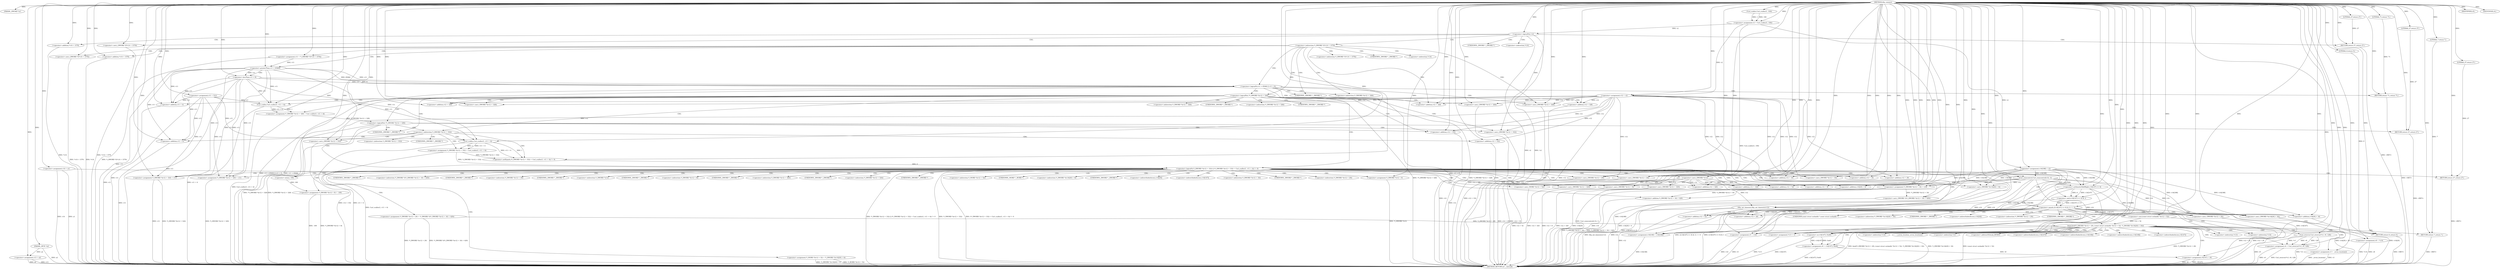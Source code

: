 digraph tftp_connect {  
"1000112" [label = "(METHOD,tftp_connect)" ]
"1000400" [label = "(METHOD_RETURN,int __fastcall)" ]
"1000113" [label = "(PARAM,_DWORD *a1)" ]
"1000114" [label = "(PARAM,_BYTE *a2)" ]
"1000127" [label = "(<operator>.assignment,v14 = a1)" ]
"1000130" [label = "(<operator>.assignment,v13 = a2)" ]
"1000133" [label = "(<operator>.assignment,v11 = 512)" ]
"1000136" [label = "(<operator>.assignment,v2 = Curl_ccalloc(1, 336))" ]
"1000138" [label = "(Curl_ccalloc,Curl_ccalloc(1, 336))" ]
"1000141" [label = "(<operator>.assignment,v14[188] = v2)" ]
"1000146" [label = "(<operator>.assignment,v12 = v2)" ]
"1000150" [label = "(<operator>.logicalNot,!v2)" ]
"1000152" [label = "(RETURN,return 27;,return 27;)" ]
"1000153" [label = "(LITERAL,27,return 27;)" ]
"1000156" [label = "(<operator>.cast,(_DWORD *)(*v14 + 1576))" ]
"1000158" [label = "(<operator>.addition,*v14 + 1576)" ]
"1000163" [label = "(<operator>.assignment,v11 = *(_DWORD *)(*v14 + 1576))" ]
"1000166" [label = "(<operator>.cast,(_DWORD *)(*v14 + 1576))" ]
"1000168" [label = "(<operator>.addition,*v14 + 1576)" ]
"1000173" [label = "(<operator>.logicalOr,v11 > 65464 || v11 < 8)" ]
"1000174" [label = "(<operator>.greaterThan,v11 > 65464)" ]
"1000177" [label = "(<operator>.lessThan,v11 < 8)" ]
"1000180" [label = "(RETURN,return 71;,return 71;)" ]
"1000181" [label = "(LITERAL,71,return 71;)" ]
"1000183" [label = "(<operator>.logicalNot,!*(_DWORD *)(v12 + 328))" ]
"1000185" [label = "(<operator>.cast,(_DWORD *)(v12 + 328))" ]
"1000187" [label = "(<operator>.addition,v12 + 328)" ]
"1000191" [label = "(<operator>.assignment,*(_DWORD *)(v12 + 328) = Curl_ccalloc(1, v11 + 4))" ]
"1000193" [label = "(<operator>.cast,(_DWORD *)(v12 + 328))" ]
"1000195" [label = "(<operator>.addition,v12 + 328)" ]
"1000198" [label = "(Curl_ccalloc,Curl_ccalloc(1, v11 + 4))" ]
"1000200" [label = "(<operator>.addition,v11 + 4)" ]
"1000204" [label = "(<operator>.logicalNot,!*(_DWORD *)(v12 + 328))" ]
"1000206" [label = "(<operator>.cast,(_DWORD *)(v12 + 328))" ]
"1000208" [label = "(<operator>.addition,v12 + 328)" ]
"1000211" [label = "(RETURN,return 27;,return 27;)" ]
"1000212" [label = "(LITERAL,27,return 27;)" ]
"1000214" [label = "(<operator>.logicalOr,*(_DWORD *)(v12 + 332) || (*(_DWORD *)(v12 + 332) = Curl_ccalloc(1, v11 + 4)) != 0)" ]
"1000216" [label = "(<operator>.cast,(_DWORD *)(v12 + 332))" ]
"1000218" [label = "(<operator>.addition,v12 + 332)" ]
"1000221" [label = "(<operator>.notEquals,(*(_DWORD *)(v12 + 332) = Curl_ccalloc(1, v11 + 4)) != 0)" ]
"1000222" [label = "(<operator>.assignment,*(_DWORD *)(v12 + 332) = Curl_ccalloc(1, v11 + 4))" ]
"1000224" [label = "(<operator>.cast,(_DWORD *)(v12 + 332))" ]
"1000226" [label = "(<operator>.addition,v12 + 332)" ]
"1000229" [label = "(Curl_ccalloc,Curl_ccalloc(1, v11 + 4))" ]
"1000231" [label = "(<operator>.addition,v11 + 4)" ]
"1000236" [label = "(Curl_conncontrol,Curl_conncontrol(v14, 1))" ]
"1000239" [label = "(<operator>.assignment,*(_DWORD *)(v12 + 16) = v14)" ]
"1000241" [label = "(<operator>.cast,(_DWORD *)(v12 + 16))" ]
"1000243" [label = "(<operator>.addition,v12 + 16)" ]
"1000247" [label = "(<operator>.assignment,*(_DWORD *)(v12 + 20) = *(_DWORD *)(*(_DWORD *)(v12 + 16) + 420))" ]
"1000249" [label = "(<operator>.cast,(_DWORD *)(v12 + 20))" ]
"1000251" [label = "(<operator>.addition,v12 + 20)" ]
"1000255" [label = "(<operator>.cast,(_DWORD *)(*(_DWORD *)(v12 + 16) + 420))" ]
"1000257" [label = "(<operator>.addition,*(_DWORD *)(v12 + 16) + 420)" ]
"1000259" [label = "(<operator>.cast,(_DWORD *)(v12 + 16))" ]
"1000261" [label = "(<operator>.addition,v12 + 16)" ]
"1000265" [label = "(<operator>.assignment,*(_DWORD *)v12 = 0)" ]
"1000267" [label = "(<operator>.cast,(_DWORD *)v12)" ]
"1000271" [label = "(<operator>.assignment,*(_DWORD *)(v12 + 8) = -100)" ]
"1000273" [label = "(<operator>.cast,(_DWORD *)(v12 + 8))" ]
"1000275" [label = "(<operator>.addition,v12 + 8)" ]
"1000278" [label = "(<operator>.minus,-100)" ]
"1000280" [label = "(<operator>.assignment,*(_DWORD *)(v12 + 320) = v11)" ]
"1000282" [label = "(<operator>.cast,(_DWORD *)(v12 + 320))" ]
"1000284" [label = "(<operator>.addition,v12 + 320)" ]
"1000288" [label = "(<operator>.assignment,*(_DWORD *)(v12 + 324) = v11)" ]
"1000290" [label = "(<operator>.cast,(_DWORD *)(v12 + 324))" ]
"1000292" [label = "(<operator>.addition,v12 + 324)" ]
"1000296" [label = "(<operator>.assignment,*(_WORD *)(v12 + 52) = *(_DWORD *)(v14[20] + 4))" ]
"1000298" [label = "(<operator>.cast,(_WORD *)(v12 + 52))" ]
"1000300" [label = "(<operator>.addition,v12 + 52)" ]
"1000304" [label = "(<operator>.cast,(_DWORD *)(v14[20] + 4))" ]
"1000306" [label = "(<operator>.addition,v14[20] + 4)" ]
"1000311" [label = "(tftp_set_timeouts,tftp_set_timeouts(v12))" ]
"1000314" [label = "(<operator>.equals,((v14[147] >> 6) & 1) == 0)" ]
"1000315" [label = "(<operator>.and,(v14[147] >> 6) & 1)" ]
"1000316" [label = "(<operator>.arithmeticShiftRight,v14[147] >> 6)" ]
"1000325" [label = "(bind,bind(*(_DWORD *)(v12 + 20), (const struct sockaddr *)(v12 + 52), *(_DWORD *)(v14[20] + 16)))" ]
"1000327" [label = "(<operator>.cast,(_DWORD *)(v12 + 20))" ]
"1000329" [label = "(<operator>.addition,v12 + 20)" ]
"1000332" [label = "(<operator>.cast,(const struct sockaddr *)(v12 + 52))" ]
"1000334" [label = "(<operator>.addition,v12 + 52)" ]
"1000338" [label = "(<operator>.cast,(_DWORD *)(v14[20] + 16))" ]
"1000340" [label = "(<operator>.addition,v14[20] + 16)" ]
"1000346" [label = "(<operator>.assignment,v8 = *v14)" ]
"1000350" [label = "(<operator>.assignment,v3 = _errno_location())" ]
"1000353" [label = "(<operator>.assignment,v4 = Curl_strerror(*v3, v9, 128))" ]
"1000355" [label = "(Curl_strerror,Curl_strerror(*v3, v9, 128))" ]
"1000361" [label = "(IDENTIFIER,v8,)" ]
"1000365" [label = "(IDENTIFIER,v4,)" ]
"1000366" [label = "(RETURN,return 7;,return 7;)" ]
"1000367" [label = "(LITERAL,7,return 7;)" ]
"1000368" [label = "(<operator>.assignment,v5 = v14)" ]
"1000371" [label = "(<operator>.assignment,v6 = v14[147] | 0x40)" ]
"1000373" [label = "(<operator>.or,v14[147] | 0x40)" ]
"1000378" [label = "(<operator>.assignment,v14[148] = v14[148])" ]
"1000385" [label = "(<operator>.assignment,v5[147] = v6)" ]
"1000392" [label = "(<operator>.assignment,*v13 = 1)" ]
"1000396" [label = "(RETURN,return 0;,return 0;)" ]
"1000397" [label = "(LITERAL,0,return 0;)" ]
"1000398" [label = "(RETURN,return 27;,return 27;)" ]
"1000399" [label = "(LITERAL,27,return 27;)" ]
"1000155" [label = "(<operator>.indirection,*(_DWORD *)(*v14 + 1576))" ]
"1000157" [label = "(UNKNOWN,_DWORD *,_DWORD *)" ]
"1000159" [label = "(<operator>.indirection,*v14)" ]
"1000165" [label = "(<operator>.indirection,*(_DWORD *)(*v14 + 1576))" ]
"1000167" [label = "(UNKNOWN,_DWORD *,_DWORD *)" ]
"1000169" [label = "(<operator>.indirection,*v14)" ]
"1000184" [label = "(<operator>.indirection,*(_DWORD *)(v12 + 328))" ]
"1000186" [label = "(UNKNOWN,_DWORD *,_DWORD *)" ]
"1000192" [label = "(<operator>.indirection,*(_DWORD *)(v12 + 328))" ]
"1000194" [label = "(UNKNOWN,_DWORD *,_DWORD *)" ]
"1000205" [label = "(<operator>.indirection,*(_DWORD *)(v12 + 328))" ]
"1000207" [label = "(UNKNOWN,_DWORD *,_DWORD *)" ]
"1000215" [label = "(<operator>.indirection,*(_DWORD *)(v12 + 332))" ]
"1000217" [label = "(UNKNOWN,_DWORD *,_DWORD *)" ]
"1000223" [label = "(<operator>.indirection,*(_DWORD *)(v12 + 332))" ]
"1000225" [label = "(UNKNOWN,_DWORD *,_DWORD *)" ]
"1000240" [label = "(<operator>.indirection,*(_DWORD *)(v12 + 16))" ]
"1000242" [label = "(UNKNOWN,_DWORD *,_DWORD *)" ]
"1000248" [label = "(<operator>.indirection,*(_DWORD *)(v12 + 20))" ]
"1000250" [label = "(UNKNOWN,_DWORD *,_DWORD *)" ]
"1000254" [label = "(<operator>.indirection,*(_DWORD *)(*(_DWORD *)(v12 + 16) + 420))" ]
"1000256" [label = "(UNKNOWN,_DWORD *,_DWORD *)" ]
"1000258" [label = "(<operator>.indirection,*(_DWORD *)(v12 + 16))" ]
"1000260" [label = "(UNKNOWN,_DWORD *,_DWORD *)" ]
"1000266" [label = "(<operator>.indirection,*(_DWORD *)v12)" ]
"1000268" [label = "(UNKNOWN,_DWORD *,_DWORD *)" ]
"1000272" [label = "(<operator>.indirection,*(_DWORD *)(v12 + 8))" ]
"1000274" [label = "(UNKNOWN,_DWORD *,_DWORD *)" ]
"1000281" [label = "(<operator>.indirection,*(_DWORD *)(v12 + 320))" ]
"1000283" [label = "(UNKNOWN,_DWORD *,_DWORD *)" ]
"1000289" [label = "(<operator>.indirection,*(_DWORD *)(v12 + 324))" ]
"1000291" [label = "(UNKNOWN,_DWORD *,_DWORD *)" ]
"1000297" [label = "(<operator>.indirection,*(_WORD *)(v12 + 52))" ]
"1000299" [label = "(UNKNOWN,_WORD *,_WORD *)" ]
"1000303" [label = "(<operator>.indirection,*(_DWORD *)(v14[20] + 4))" ]
"1000305" [label = "(UNKNOWN,_DWORD *,_DWORD *)" ]
"1000307" [label = "(<operator>.indirectIndexAccess,v14[20])" ]
"1000317" [label = "(<operator>.indirectIndexAccess,v14[147])" ]
"1000326" [label = "(<operator>.indirection,*(_DWORD *)(v12 + 20))" ]
"1000328" [label = "(UNKNOWN,_DWORD *,_DWORD *)" ]
"1000333" [label = "(UNKNOWN,const struct sockaddr *,const struct sockaddr *)" ]
"1000337" [label = "(<operator>.indirection,*(_DWORD *)(v14[20] + 16))" ]
"1000339" [label = "(UNKNOWN,_DWORD *,_DWORD *)" ]
"1000341" [label = "(<operator>.indirectIndexAccess,v14[20])" ]
"1000348" [label = "(<operator>.indirection,*v14)" ]
"1000352" [label = "(_errno_location,_errno_location())" ]
"1000356" [label = "(<operator>.indirection,*v3)" ]
"1000363" [label = "(<operator>.addressOf,&unk_BFD65)" ]
"1000374" [label = "(<operator>.indirectIndexAccess,v14[147])" ]
"1000379" [label = "(<operator>.indirectIndexAccess,v14[148])" ]
"1000382" [label = "(<operator>.indirectIndexAccess,v14[148])" ]
"1000386" [label = "(<operator>.indirectIndexAccess,v5[147])" ]
"1000390" [label = "(<operator>.indirection,*v14)" ]
"1000393" [label = "(<operator>.indirection,*v13)" ]
  "1000152" -> "1000400"  [ label = "DDG: <RET>"] 
  "1000180" -> "1000400"  [ label = "DDG: <RET>"] 
  "1000211" -> "1000400"  [ label = "DDG: <RET>"] 
  "1000249" -> "1000400"  [ label = "DDG: v12 + 20"] 
  "1000288" -> "1000400"  [ label = "DDG: *(_DWORD *)(v12 + 324)"] 
  "1000216" -> "1000400"  [ label = "DDG: v12 + 332"] 
  "1000373" -> "1000400"  [ label = "DDG: v14[147]"] 
  "1000204" -> "1000400"  [ label = "DDG: *(_DWORD *)(v12 + 328)"] 
  "1000198" -> "1000400"  [ label = "DDG: v11 + 4"] 
  "1000288" -> "1000400"  [ label = "DDG: v11"] 
  "1000346" -> "1000400"  [ label = "DDG: *v14"] 
  "1000127" -> "1000400"  [ label = "DDG: v14"] 
  "1000385" -> "1000400"  [ label = "DDG: v6"] 
  "1000315" -> "1000400"  [ label = "DDG: v14[147] >> 6"] 
  "1000334" -> "1000400"  [ label = "DDG: v12"] 
  "1000306" -> "1000400"  [ label = "DDG: v14[20]"] 
  "1000350" -> "1000400"  [ label = "DDG: _errno_location()"] 
  "1000325" -> "1000400"  [ label = "DDG: bind(*(_DWORD *)(v12 + 20), (const struct sockaddr *)(v12 + 52), *(_DWORD *)(v14[20] + 16))"] 
  "1000173" -> "1000400"  [ label = "DDG: v11 > 65464"] 
  "1000325" -> "1000400"  [ label = "DDG: *(_DWORD *)(v14[20] + 16)"] 
  "1000141" -> "1000400"  [ label = "DDG: v14[188]"] 
  "1000183" -> "1000400"  [ label = "DDG: *(_DWORD *)(v12 + 328)"] 
  "1000350" -> "1000400"  [ label = "DDG: v3"] 
  "1000257" -> "1000400"  [ label = "DDG: *(_DWORD *)(v12 + 16)"] 
  "1000239" -> "1000400"  [ label = "DDG: v14"] 
  "1000392" -> "1000400"  [ label = "DDG: *v13"] 
  "1000177" -> "1000400"  [ label = "DDG: v11"] 
  "1000332" -> "1000400"  [ label = "DDG: v12 + 52"] 
  "1000368" -> "1000400"  [ label = "DDG: v5"] 
  "1000222" -> "1000400"  [ label = "DDG: Curl_ccalloc(1, v11 + 4)"] 
  "1000214" -> "1000400"  [ label = "DDG: (*(_DWORD *)(v12 + 332) = Curl_ccalloc(1, v11 + 4)) != 0"] 
  "1000133" -> "1000400"  [ label = "DDG: v11"] 
  "1000353" -> "1000400"  [ label = "DDG: Curl_strerror(*v3, v9, 128)"] 
  "1000355" -> "1000400"  [ label = "DDG: *v3"] 
  "1000378" -> "1000400"  [ label = "DDG: v14[148]"] 
  "1000271" -> "1000400"  [ label = "DDG: *(_DWORD *)(v12 + 8)"] 
  "1000368" -> "1000400"  [ label = "DDG: v14"] 
  "1000214" -> "1000400"  [ label = "DDG: *(_DWORD *)(v12 + 332) || (*(_DWORD *)(v12 + 332) = Curl_ccalloc(1, v11 + 4)) != 0"] 
  "1000265" -> "1000400"  [ label = "DDG: *(_DWORD *)v12"] 
  "1000226" -> "1000400"  [ label = "DDG: v12"] 
  "1000224" -> "1000400"  [ label = "DDG: v12 + 332"] 
  "1000183" -> "1000400"  [ label = "DDG: !*(_DWORD *)(v12 + 328)"] 
  "1000340" -> "1000400"  [ label = "DDG: v14[20]"] 
  "1000290" -> "1000400"  [ label = "DDG: v12 + 324"] 
  "1000150" -> "1000400"  [ label = "DDG: !v2"] 
  "1000146" -> "1000400"  [ label = "DDG: v12"] 
  "1000204" -> "1000400"  [ label = "DDG: !*(_DWORD *)(v12 + 328)"] 
  "1000236" -> "1000400"  [ label = "DDG: Curl_conncontrol(v14, 1)"] 
  "1000156" -> "1000400"  [ label = "DDG: *v14 + 1576"] 
  "1000214" -> "1000400"  [ label = "DDG: *(_DWORD *)(v12 + 332)"] 
  "1000136" -> "1000400"  [ label = "DDG: Curl_ccalloc(1, 336)"] 
  "1000231" -> "1000400"  [ label = "DDG: v11"] 
  "1000158" -> "1000400"  [ label = "DDG: *v14"] 
  "1000130" -> "1000400"  [ label = "DDG: v13"] 
  "1000314" -> "1000400"  [ label = "DDG: ((v14[147] >> 6) & 1) == 0"] 
  "1000273" -> "1000400"  [ label = "DDG: v12 + 8"] 
  "1000259" -> "1000400"  [ label = "DDG: v12 + 16"] 
  "1000247" -> "1000400"  [ label = "DDG: *(_DWORD *)(v12 + 20)"] 
  "1000296" -> "1000400"  [ label = "DDG: *(_DWORD *)(v14[20] + 4)"] 
  "1000191" -> "1000400"  [ label = "DDG: Curl_ccalloc(1, v11 + 4)"] 
  "1000316" -> "1000400"  [ label = "DDG: v14[147]"] 
  "1000325" -> "1000400"  [ label = "DDG: (const struct sockaddr *)(v12 + 52)"] 
  "1000229" -> "1000400"  [ label = "DDG: v11 + 4"] 
  "1000311" -> "1000400"  [ label = "DDG: tftp_set_timeouts(v12)"] 
  "1000255" -> "1000400"  [ label = "DDG: *(_DWORD *)(v12 + 16) + 420"] 
  "1000208" -> "1000400"  [ label = "DDG: v12"] 
  "1000314" -> "1000400"  [ label = "DDG: (v14[147] >> 6) & 1"] 
  "1000206" -> "1000400"  [ label = "DDG: v12 + 328"] 
  "1000280" -> "1000400"  [ label = "DDG: *(_DWORD *)(v12 + 320)"] 
  "1000304" -> "1000400"  [ label = "DDG: v14[20] + 4"] 
  "1000298" -> "1000400"  [ label = "DDG: v12 + 52"] 
  "1000200" -> "1000400"  [ label = "DDG: v11"] 
  "1000185" -> "1000400"  [ label = "DDG: v12 + 328"] 
  "1000327" -> "1000400"  [ label = "DDG: v12 + 20"] 
  "1000114" -> "1000400"  [ label = "DDG: a2"] 
  "1000173" -> "1000400"  [ label = "DDG: v11 < 8"] 
  "1000168" -> "1000400"  [ label = "DDG: *v14"] 
  "1000353" -> "1000400"  [ label = "DDG: v4"] 
  "1000346" -> "1000400"  [ label = "DDG: v8"] 
  "1000271" -> "1000400"  [ label = "DDG: -100"] 
  "1000173" -> "1000400"  [ label = "DDG: v11 > 65464 || v11 < 8"] 
  "1000127" -> "1000400"  [ label = "DDG: a1"] 
  "1000282" -> "1000400"  [ label = "DDG: v12 + 320"] 
  "1000338" -> "1000400"  [ label = "DDG: v14[20] + 16"] 
  "1000247" -> "1000400"  [ label = "DDG: *(_DWORD *)(*(_DWORD *)(v12 + 16) + 420)"] 
  "1000174" -> "1000400"  [ label = "DDG: v11"] 
  "1000325" -> "1000400"  [ label = "DDG: *(_DWORD *)(v12 + 20)"] 
  "1000371" -> "1000400"  [ label = "DDG: v14[147] | 0x40"] 
  "1000296" -> "1000400"  [ label = "DDG: *(_WORD *)(v12 + 52)"] 
  "1000355" -> "1000400"  [ label = "DDG: v9"] 
  "1000311" -> "1000400"  [ label = "DDG: v12"] 
  "1000166" -> "1000400"  [ label = "DDG: *v14 + 1576"] 
  "1000385" -> "1000400"  [ label = "DDG: v5[147]"] 
  "1000163" -> "1000400"  [ label = "DDG: *(_DWORD *)(*v14 + 1576)"] 
  "1000218" -> "1000400"  [ label = "DDG: v12"] 
  "1000150" -> "1000400"  [ label = "DDG: v2"] 
  "1000130" -> "1000400"  [ label = "DDG: a2"] 
  "1000396" -> "1000400"  [ label = "DDG: <RET>"] 
  "1000366" -> "1000400"  [ label = "DDG: <RET>"] 
  "1000398" -> "1000400"  [ label = "DDG: <RET>"] 
  "1000112" -> "1000113"  [ label = "DDG: "] 
  "1000112" -> "1000114"  [ label = "DDG: "] 
  "1000112" -> "1000127"  [ label = "DDG: "] 
  "1000114" -> "1000130"  [ label = "DDG: a2"] 
  "1000112" -> "1000130"  [ label = "DDG: "] 
  "1000112" -> "1000133"  [ label = "DDG: "] 
  "1000138" -> "1000136"  [ label = "DDG: 1"] 
  "1000138" -> "1000136"  [ label = "DDG: 336"] 
  "1000112" -> "1000136"  [ label = "DDG: "] 
  "1000112" -> "1000138"  [ label = "DDG: "] 
  "1000136" -> "1000141"  [ label = "DDG: v2"] 
  "1000112" -> "1000141"  [ label = "DDG: "] 
  "1000112" -> "1000146"  [ label = "DDG: "] 
  "1000136" -> "1000146"  [ label = "DDG: v2"] 
  "1000112" -> "1000150"  [ label = "DDG: "] 
  "1000136" -> "1000150"  [ label = "DDG: v2"] 
  "1000153" -> "1000152"  [ label = "DDG: 27"] 
  "1000112" -> "1000152"  [ label = "DDG: "] 
  "1000112" -> "1000153"  [ label = "DDG: "] 
  "1000112" -> "1000156"  [ label = "DDG: "] 
  "1000112" -> "1000158"  [ label = "DDG: "] 
  "1000112" -> "1000163"  [ label = "DDG: "] 
  "1000112" -> "1000166"  [ label = "DDG: "] 
  "1000112" -> "1000168"  [ label = "DDG: "] 
  "1000174" -> "1000173"  [ label = "DDG: v11"] 
  "1000174" -> "1000173"  [ label = "DDG: 65464"] 
  "1000163" -> "1000174"  [ label = "DDG: v11"] 
  "1000112" -> "1000174"  [ label = "DDG: "] 
  "1000177" -> "1000173"  [ label = "DDG: v11"] 
  "1000177" -> "1000173"  [ label = "DDG: 8"] 
  "1000174" -> "1000177"  [ label = "DDG: v11"] 
  "1000112" -> "1000177"  [ label = "DDG: "] 
  "1000181" -> "1000180"  [ label = "DDG: 71"] 
  "1000112" -> "1000180"  [ label = "DDG: "] 
  "1000112" -> "1000181"  [ label = "DDG: "] 
  "1000146" -> "1000185"  [ label = "DDG: v12"] 
  "1000112" -> "1000185"  [ label = "DDG: "] 
  "1000146" -> "1000187"  [ label = "DDG: v12"] 
  "1000112" -> "1000187"  [ label = "DDG: "] 
  "1000198" -> "1000191"  [ label = "DDG: 1"] 
  "1000198" -> "1000191"  [ label = "DDG: v11 + 4"] 
  "1000112" -> "1000193"  [ label = "DDG: "] 
  "1000146" -> "1000193"  [ label = "DDG: v12"] 
  "1000112" -> "1000195"  [ label = "DDG: "] 
  "1000146" -> "1000195"  [ label = "DDG: v12"] 
  "1000112" -> "1000198"  [ label = "DDG: "] 
  "1000177" -> "1000198"  [ label = "DDG: v11"] 
  "1000133" -> "1000198"  [ label = "DDG: v11"] 
  "1000174" -> "1000198"  [ label = "DDG: v11"] 
  "1000177" -> "1000200"  [ label = "DDG: v11"] 
  "1000133" -> "1000200"  [ label = "DDG: v11"] 
  "1000174" -> "1000200"  [ label = "DDG: v11"] 
  "1000112" -> "1000200"  [ label = "DDG: "] 
  "1000191" -> "1000204"  [ label = "DDG: *(_DWORD *)(v12 + 328)"] 
  "1000112" -> "1000206"  [ label = "DDG: "] 
  "1000146" -> "1000206"  [ label = "DDG: v12"] 
  "1000112" -> "1000208"  [ label = "DDG: "] 
  "1000146" -> "1000208"  [ label = "DDG: v12"] 
  "1000212" -> "1000211"  [ label = "DDG: 27"] 
  "1000112" -> "1000211"  [ label = "DDG: "] 
  "1000112" -> "1000212"  [ label = "DDG: "] 
  "1000222" -> "1000214"  [ label = "DDG: *(_DWORD *)(v12 + 332)"] 
  "1000112" -> "1000216"  [ label = "DDG: "] 
  "1000146" -> "1000216"  [ label = "DDG: v12"] 
  "1000112" -> "1000218"  [ label = "DDG: "] 
  "1000146" -> "1000218"  [ label = "DDG: v12"] 
  "1000221" -> "1000214"  [ label = "DDG: 0"] 
  "1000222" -> "1000221"  [ label = "DDG: *(_DWORD *)(v12 + 332)"] 
  "1000229" -> "1000221"  [ label = "DDG: 1"] 
  "1000229" -> "1000221"  [ label = "DDG: v11 + 4"] 
  "1000112" -> "1000224"  [ label = "DDG: "] 
  "1000146" -> "1000224"  [ label = "DDG: v12"] 
  "1000112" -> "1000226"  [ label = "DDG: "] 
  "1000146" -> "1000226"  [ label = "DDG: v12"] 
  "1000229" -> "1000222"  [ label = "DDG: 1"] 
  "1000229" -> "1000222"  [ label = "DDG: v11 + 4"] 
  "1000112" -> "1000229"  [ label = "DDG: "] 
  "1000177" -> "1000229"  [ label = "DDG: v11"] 
  "1000133" -> "1000229"  [ label = "DDG: v11"] 
  "1000174" -> "1000229"  [ label = "DDG: v11"] 
  "1000177" -> "1000231"  [ label = "DDG: v11"] 
  "1000133" -> "1000231"  [ label = "DDG: v11"] 
  "1000174" -> "1000231"  [ label = "DDG: v11"] 
  "1000112" -> "1000231"  [ label = "DDG: "] 
  "1000112" -> "1000221"  [ label = "DDG: "] 
  "1000127" -> "1000236"  [ label = "DDG: v14"] 
  "1000141" -> "1000236"  [ label = "DDG: v14[188]"] 
  "1000112" -> "1000236"  [ label = "DDG: "] 
  "1000141" -> "1000239"  [ label = "DDG: v14[188]"] 
  "1000236" -> "1000239"  [ label = "DDG: v14"] 
  "1000112" -> "1000239"  [ label = "DDG: "] 
  "1000112" -> "1000241"  [ label = "DDG: "] 
  "1000146" -> "1000241"  [ label = "DDG: v12"] 
  "1000112" -> "1000243"  [ label = "DDG: "] 
  "1000146" -> "1000243"  [ label = "DDG: v12"] 
  "1000112" -> "1000249"  [ label = "DDG: "] 
  "1000146" -> "1000249"  [ label = "DDG: v12"] 
  "1000112" -> "1000251"  [ label = "DDG: "] 
  "1000146" -> "1000251"  [ label = "DDG: v12"] 
  "1000239" -> "1000255"  [ label = "DDG: *(_DWORD *)(v12 + 16)"] 
  "1000112" -> "1000255"  [ label = "DDG: "] 
  "1000239" -> "1000257"  [ label = "DDG: *(_DWORD *)(v12 + 16)"] 
  "1000112" -> "1000259"  [ label = "DDG: "] 
  "1000146" -> "1000259"  [ label = "DDG: v12"] 
  "1000112" -> "1000261"  [ label = "DDG: "] 
  "1000146" -> "1000261"  [ label = "DDG: v12"] 
  "1000112" -> "1000257"  [ label = "DDG: "] 
  "1000112" -> "1000265"  [ label = "DDG: "] 
  "1000112" -> "1000267"  [ label = "DDG: "] 
  "1000146" -> "1000267"  [ label = "DDG: v12"] 
  "1000278" -> "1000271"  [ label = "DDG: 100"] 
  "1000267" -> "1000273"  [ label = "DDG: v12"] 
  "1000112" -> "1000273"  [ label = "DDG: "] 
  "1000267" -> "1000275"  [ label = "DDG: v12"] 
  "1000112" -> "1000275"  [ label = "DDG: "] 
  "1000112" -> "1000278"  [ label = "DDG: "] 
  "1000177" -> "1000280"  [ label = "DDG: v11"] 
  "1000133" -> "1000280"  [ label = "DDG: v11"] 
  "1000174" -> "1000280"  [ label = "DDG: v11"] 
  "1000112" -> "1000280"  [ label = "DDG: "] 
  "1000112" -> "1000282"  [ label = "DDG: "] 
  "1000267" -> "1000282"  [ label = "DDG: v12"] 
  "1000112" -> "1000284"  [ label = "DDG: "] 
  "1000267" -> "1000284"  [ label = "DDG: v12"] 
  "1000112" -> "1000288"  [ label = "DDG: "] 
  "1000177" -> "1000288"  [ label = "DDG: v11"] 
  "1000133" -> "1000288"  [ label = "DDG: v11"] 
  "1000174" -> "1000288"  [ label = "DDG: v11"] 
  "1000112" -> "1000290"  [ label = "DDG: "] 
  "1000267" -> "1000290"  [ label = "DDG: v12"] 
  "1000112" -> "1000292"  [ label = "DDG: "] 
  "1000267" -> "1000292"  [ label = "DDG: v12"] 
  "1000112" -> "1000298"  [ label = "DDG: "] 
  "1000267" -> "1000298"  [ label = "DDG: v12"] 
  "1000112" -> "1000300"  [ label = "DDG: "] 
  "1000267" -> "1000300"  [ label = "DDG: v12"] 
  "1000141" -> "1000304"  [ label = "DDG: v14[188]"] 
  "1000236" -> "1000304"  [ label = "DDG: v14"] 
  "1000112" -> "1000304"  [ label = "DDG: "] 
  "1000141" -> "1000306"  [ label = "DDG: v14[188]"] 
  "1000236" -> "1000306"  [ label = "DDG: v14"] 
  "1000112" -> "1000306"  [ label = "DDG: "] 
  "1000112" -> "1000311"  [ label = "DDG: "] 
  "1000267" -> "1000311"  [ label = "DDG: v12"] 
  "1000315" -> "1000314"  [ label = "DDG: v14[147] >> 6"] 
  "1000315" -> "1000314"  [ label = "DDG: 1"] 
  "1000316" -> "1000315"  [ label = "DDG: v14[147]"] 
  "1000316" -> "1000315"  [ label = "DDG: 6"] 
  "1000141" -> "1000316"  [ label = "DDG: v14[188]"] 
  "1000236" -> "1000316"  [ label = "DDG: v14"] 
  "1000112" -> "1000316"  [ label = "DDG: "] 
  "1000112" -> "1000315"  [ label = "DDG: "] 
  "1000112" -> "1000314"  [ label = "DDG: "] 
  "1000247" -> "1000325"  [ label = "DDG: *(_DWORD *)(v12 + 20)"] 
  "1000311" -> "1000327"  [ label = "DDG: v12"] 
  "1000112" -> "1000327"  [ label = "DDG: "] 
  "1000311" -> "1000329"  [ label = "DDG: v12"] 
  "1000112" -> "1000329"  [ label = "DDG: "] 
  "1000332" -> "1000325"  [ label = "DDG: v12 + 52"] 
  "1000112" -> "1000332"  [ label = "DDG: "] 
  "1000311" -> "1000332"  [ label = "DDG: v12"] 
  "1000112" -> "1000334"  [ label = "DDG: "] 
  "1000311" -> "1000334"  [ label = "DDG: v12"] 
  "1000141" -> "1000338"  [ label = "DDG: v14[188]"] 
  "1000236" -> "1000338"  [ label = "DDG: v14"] 
  "1000112" -> "1000338"  [ label = "DDG: "] 
  "1000141" -> "1000340"  [ label = "DDG: v14[188]"] 
  "1000236" -> "1000340"  [ label = "DDG: v14"] 
  "1000112" -> "1000340"  [ label = "DDG: "] 
  "1000112" -> "1000346"  [ label = "DDG: "] 
  "1000112" -> "1000350"  [ label = "DDG: "] 
  "1000355" -> "1000353"  [ label = "DDG: *v3"] 
  "1000355" -> "1000353"  [ label = "DDG: v9"] 
  "1000355" -> "1000353"  [ label = "DDG: 128"] 
  "1000112" -> "1000353"  [ label = "DDG: "] 
  "1000112" -> "1000355"  [ label = "DDG: "] 
  "1000112" -> "1000361"  [ label = "DDG: "] 
  "1000112" -> "1000365"  [ label = "DDG: "] 
  "1000367" -> "1000366"  [ label = "DDG: 7"] 
  "1000112" -> "1000366"  [ label = "DDG: "] 
  "1000112" -> "1000367"  [ label = "DDG: "] 
  "1000141" -> "1000368"  [ label = "DDG: v14[188]"] 
  "1000316" -> "1000368"  [ label = "DDG: v14[147]"] 
  "1000112" -> "1000368"  [ label = "DDG: "] 
  "1000236" -> "1000368"  [ label = "DDG: v14"] 
  "1000373" -> "1000371"  [ label = "DDG: v14[147]"] 
  "1000373" -> "1000371"  [ label = "DDG: 0x40"] 
  "1000112" -> "1000371"  [ label = "DDG: "] 
  "1000316" -> "1000373"  [ label = "DDG: v14[147]"] 
  "1000141" -> "1000373"  [ label = "DDG: v14[188]"] 
  "1000112" -> "1000373"  [ label = "DDG: "] 
  "1000236" -> "1000373"  [ label = "DDG: v14"] 
  "1000141" -> "1000378"  [ label = "DDG: v14[188]"] 
  "1000316" -> "1000378"  [ label = "DDG: v14[147]"] 
  "1000112" -> "1000378"  [ label = "DDG: "] 
  "1000236" -> "1000378"  [ label = "DDG: v14"] 
  "1000371" -> "1000385"  [ label = "DDG: v6"] 
  "1000112" -> "1000385"  [ label = "DDG: "] 
  "1000112" -> "1000392"  [ label = "DDG: "] 
  "1000397" -> "1000396"  [ label = "DDG: 0"] 
  "1000112" -> "1000396"  [ label = "DDG: "] 
  "1000112" -> "1000397"  [ label = "DDG: "] 
  "1000399" -> "1000398"  [ label = "DDG: 27"] 
  "1000112" -> "1000398"  [ label = "DDG: "] 
  "1000112" -> "1000399"  [ label = "DDG: "] 
  "1000150" -> "1000159"  [ label = "CDG: "] 
  "1000150" -> "1000158"  [ label = "CDG: "] 
  "1000150" -> "1000157"  [ label = "CDG: "] 
  "1000150" -> "1000156"  [ label = "CDG: "] 
  "1000150" -> "1000155"  [ label = "CDG: "] 
  "1000150" -> "1000152"  [ label = "CDG: "] 
  "1000155" -> "1000174"  [ label = "CDG: "] 
  "1000155" -> "1000173"  [ label = "CDG: "] 
  "1000155" -> "1000169"  [ label = "CDG: "] 
  "1000155" -> "1000168"  [ label = "CDG: "] 
  "1000155" -> "1000167"  [ label = "CDG: "] 
  "1000155" -> "1000166"  [ label = "CDG: "] 
  "1000155" -> "1000165"  [ label = "CDG: "] 
  "1000155" -> "1000163"  [ label = "CDG: "] 
  "1000155" -> "1000187"  [ label = "CDG: "] 
  "1000155" -> "1000186"  [ label = "CDG: "] 
  "1000155" -> "1000185"  [ label = "CDG: "] 
  "1000155" -> "1000184"  [ label = "CDG: "] 
  "1000155" -> "1000183"  [ label = "CDG: "] 
  "1000173" -> "1000187"  [ label = "CDG: "] 
  "1000173" -> "1000186"  [ label = "CDG: "] 
  "1000173" -> "1000185"  [ label = "CDG: "] 
  "1000173" -> "1000184"  [ label = "CDG: "] 
  "1000173" -> "1000183"  [ label = "CDG: "] 
  "1000173" -> "1000180"  [ label = "CDG: "] 
  "1000174" -> "1000177"  [ label = "CDG: "] 
  "1000183" -> "1000192"  [ label = "CDG: "] 
  "1000183" -> "1000191"  [ label = "CDG: "] 
  "1000183" -> "1000208"  [ label = "CDG: "] 
  "1000183" -> "1000207"  [ label = "CDG: "] 
  "1000183" -> "1000206"  [ label = "CDG: "] 
  "1000183" -> "1000205"  [ label = "CDG: "] 
  "1000183" -> "1000204"  [ label = "CDG: "] 
  "1000183" -> "1000200"  [ label = "CDG: "] 
  "1000183" -> "1000198"  [ label = "CDG: "] 
  "1000183" -> "1000195"  [ label = "CDG: "] 
  "1000183" -> "1000194"  [ label = "CDG: "] 
  "1000183" -> "1000193"  [ label = "CDG: "] 
  "1000183" -> "1000218"  [ label = "CDG: "] 
  "1000183" -> "1000217"  [ label = "CDG: "] 
  "1000183" -> "1000216"  [ label = "CDG: "] 
  "1000183" -> "1000215"  [ label = "CDG: "] 
  "1000183" -> "1000214"  [ label = "CDG: "] 
  "1000204" -> "1000218"  [ label = "CDG: "] 
  "1000204" -> "1000217"  [ label = "CDG: "] 
  "1000204" -> "1000216"  [ label = "CDG: "] 
  "1000204" -> "1000215"  [ label = "CDG: "] 
  "1000204" -> "1000214"  [ label = "CDG: "] 
  "1000204" -> "1000211"  [ label = "CDG: "] 
  "1000214" -> "1000240"  [ label = "CDG: "] 
  "1000214" -> "1000239"  [ label = "CDG: "] 
  "1000214" -> "1000236"  [ label = "CDG: "] 
  "1000214" -> "1000256"  [ label = "CDG: "] 
  "1000214" -> "1000255"  [ label = "CDG: "] 
  "1000214" -> "1000254"  [ label = "CDG: "] 
  "1000214" -> "1000251"  [ label = "CDG: "] 
  "1000214" -> "1000250"  [ label = "CDG: "] 
  "1000214" -> "1000249"  [ label = "CDG: "] 
  "1000214" -> "1000248"  [ label = "CDG: "] 
  "1000214" -> "1000247"  [ label = "CDG: "] 
  "1000214" -> "1000243"  [ label = "CDG: "] 
  "1000214" -> "1000242"  [ label = "CDG: "] 
  "1000214" -> "1000241"  [ label = "CDG: "] 
  "1000214" -> "1000272"  [ label = "CDG: "] 
  "1000214" -> "1000271"  [ label = "CDG: "] 
  "1000214" -> "1000268"  [ label = "CDG: "] 
  "1000214" -> "1000267"  [ label = "CDG: "] 
  "1000214" -> "1000266"  [ label = "CDG: "] 
  "1000214" -> "1000265"  [ label = "CDG: "] 
  "1000214" -> "1000261"  [ label = "CDG: "] 
  "1000214" -> "1000260"  [ label = "CDG: "] 
  "1000214" -> "1000259"  [ label = "CDG: "] 
  "1000214" -> "1000258"  [ label = "CDG: "] 
  "1000214" -> "1000257"  [ label = "CDG: "] 
  "1000214" -> "1000288"  [ label = "CDG: "] 
  "1000214" -> "1000284"  [ label = "CDG: "] 
  "1000214" -> "1000283"  [ label = "CDG: "] 
  "1000214" -> "1000282"  [ label = "CDG: "] 
  "1000214" -> "1000281"  [ label = "CDG: "] 
  "1000214" -> "1000280"  [ label = "CDG: "] 
  "1000214" -> "1000278"  [ label = "CDG: "] 
  "1000214" -> "1000275"  [ label = "CDG: "] 
  "1000214" -> "1000274"  [ label = "CDG: "] 
  "1000214" -> "1000273"  [ label = "CDG: "] 
  "1000214" -> "1000304"  [ label = "CDG: "] 
  "1000214" -> "1000303"  [ label = "CDG: "] 
  "1000214" -> "1000300"  [ label = "CDG: "] 
  "1000214" -> "1000299"  [ label = "CDG: "] 
  "1000214" -> "1000298"  [ label = "CDG: "] 
  "1000214" -> "1000297"  [ label = "CDG: "] 
  "1000214" -> "1000296"  [ label = "CDG: "] 
  "1000214" -> "1000292"  [ label = "CDG: "] 
  "1000214" -> "1000291"  [ label = "CDG: "] 
  "1000214" -> "1000290"  [ label = "CDG: "] 
  "1000214" -> "1000289"  [ label = "CDG: "] 
  "1000214" -> "1000317"  [ label = "CDG: "] 
  "1000214" -> "1000316"  [ label = "CDG: "] 
  "1000214" -> "1000315"  [ label = "CDG: "] 
  "1000214" -> "1000314"  [ label = "CDG: "] 
  "1000214" -> "1000311"  [ label = "CDG: "] 
  "1000214" -> "1000307"  [ label = "CDG: "] 
  "1000214" -> "1000306"  [ label = "CDG: "] 
  "1000214" -> "1000305"  [ label = "CDG: "] 
  "1000214" -> "1000398"  [ label = "CDG: "] 
  "1000215" -> "1000224"  [ label = "CDG: "] 
  "1000215" -> "1000223"  [ label = "CDG: "] 
  "1000215" -> "1000222"  [ label = "CDG: "] 
  "1000215" -> "1000221"  [ label = "CDG: "] 
  "1000215" -> "1000231"  [ label = "CDG: "] 
  "1000215" -> "1000229"  [ label = "CDG: "] 
  "1000215" -> "1000226"  [ label = "CDG: "] 
  "1000215" -> "1000225"  [ label = "CDG: "] 
  "1000314" -> "1000334"  [ label = "CDG: "] 
  "1000314" -> "1000333"  [ label = "CDG: "] 
  "1000314" -> "1000332"  [ label = "CDG: "] 
  "1000314" -> "1000329"  [ label = "CDG: "] 
  "1000314" -> "1000328"  [ label = "CDG: "] 
  "1000314" -> "1000327"  [ label = "CDG: "] 
  "1000314" -> "1000326"  [ label = "CDG: "] 
  "1000314" -> "1000325"  [ label = "CDG: "] 
  "1000314" -> "1000341"  [ label = "CDG: "] 
  "1000314" -> "1000340"  [ label = "CDG: "] 
  "1000314" -> "1000339"  [ label = "CDG: "] 
  "1000314" -> "1000338"  [ label = "CDG: "] 
  "1000314" -> "1000337"  [ label = "CDG: "] 
  "1000314" -> "1000396"  [ label = "CDG: "] 
  "1000314" -> "1000393"  [ label = "CDG: "] 
  "1000314" -> "1000392"  [ label = "CDG: "] 
  "1000314" -> "1000390"  [ label = "CDG: "] 
  "1000325" -> "1000352"  [ label = "CDG: "] 
  "1000325" -> "1000350"  [ label = "CDG: "] 
  "1000325" -> "1000348"  [ label = "CDG: "] 
  "1000325" -> "1000346"  [ label = "CDG: "] 
  "1000325" -> "1000368"  [ label = "CDG: "] 
  "1000325" -> "1000366"  [ label = "CDG: "] 
  "1000325" -> "1000363"  [ label = "CDG: "] 
  "1000325" -> "1000356"  [ label = "CDG: "] 
  "1000325" -> "1000355"  [ label = "CDG: "] 
  "1000325" -> "1000353"  [ label = "CDG: "] 
  "1000325" -> "1000382"  [ label = "CDG: "] 
  "1000325" -> "1000379"  [ label = "CDG: "] 
  "1000325" -> "1000378"  [ label = "CDG: "] 
  "1000325" -> "1000374"  [ label = "CDG: "] 
  "1000325" -> "1000373"  [ label = "CDG: "] 
  "1000325" -> "1000371"  [ label = "CDG: "] 
  "1000325" -> "1000396"  [ label = "CDG: "] 
  "1000325" -> "1000393"  [ label = "CDG: "] 
  "1000325" -> "1000392"  [ label = "CDG: "] 
  "1000325" -> "1000390"  [ label = "CDG: "] 
  "1000325" -> "1000386"  [ label = "CDG: "] 
  "1000325" -> "1000385"  [ label = "CDG: "] 
}
